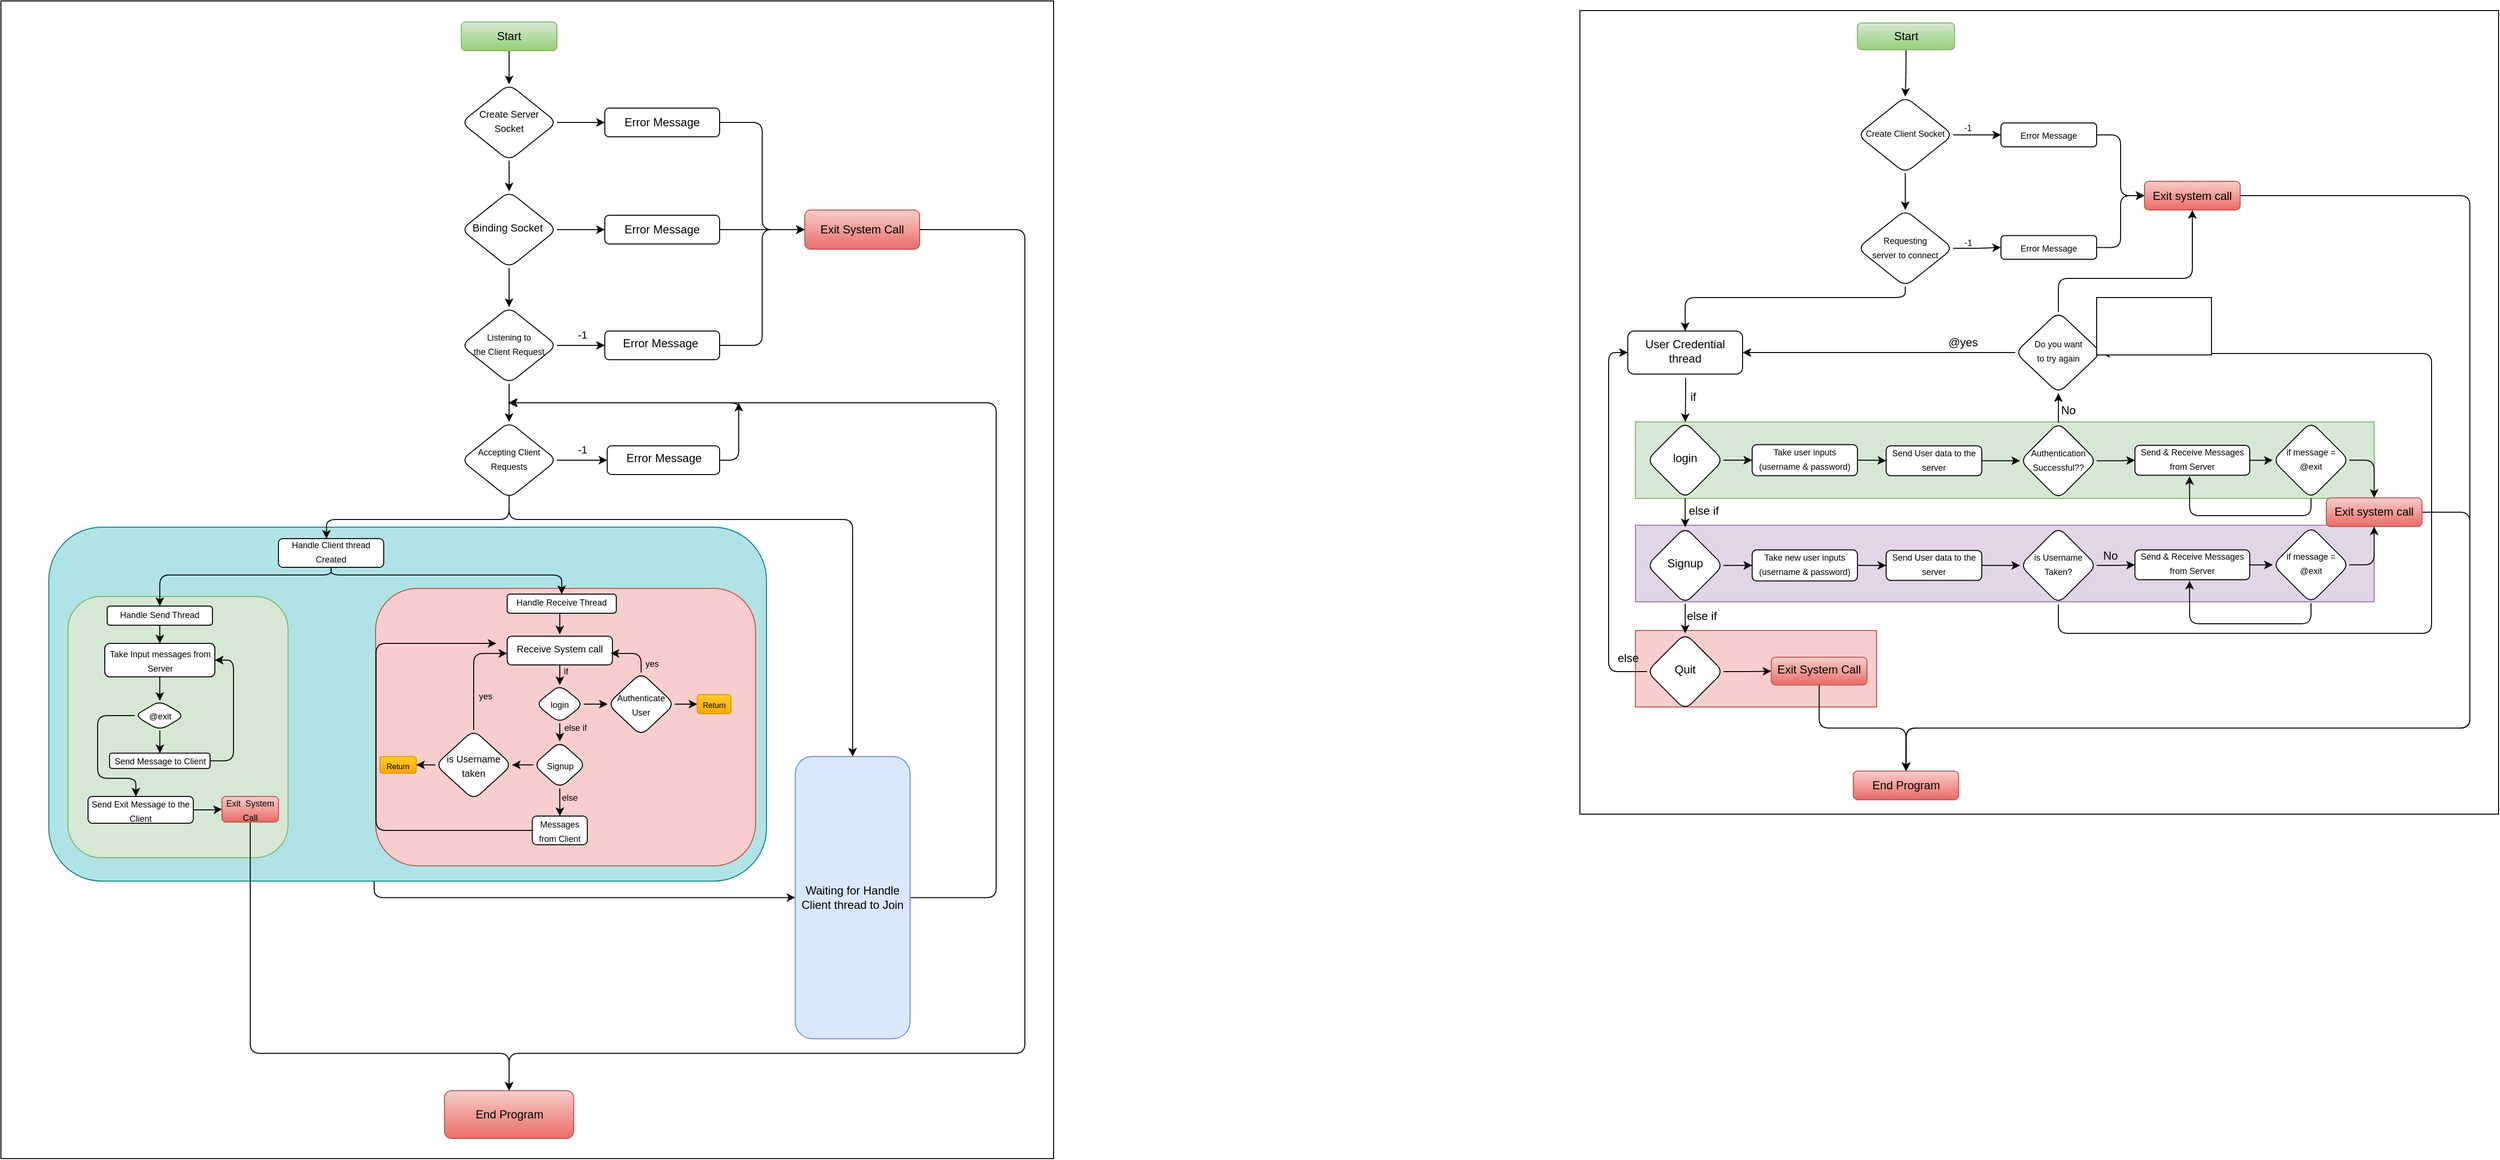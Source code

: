 <mxfile version="22.0.4" type="github">
  <diagram id="C5RBs43oDa-KdzZeNtuy" name="Page-1">
    <mxGraphModel dx="2852" dy="2269" grid="1" gridSize="10" guides="1" tooltips="1" connect="1" arrows="1" fold="1" page="1" pageScale="1" pageWidth="827" pageHeight="1169" math="0" shadow="0">
      <root>
        <mxCell id="WIyWlLk6GJQsqaUBKTNV-0" />
        <mxCell id="WIyWlLk6GJQsqaUBKTNV-1" parent="WIyWlLk6GJQsqaUBKTNV-0" />
        <mxCell id="n1alUwQBTvNdXAod-HOT-212" value="" style="rounded=0;whiteSpace=wrap;html=1;" vertex="1" parent="WIyWlLk6GJQsqaUBKTNV-1">
          <mxGeometry x="1500" y="-10" width="960" height="840" as="geometry" />
        </mxCell>
        <mxCell id="n1alUwQBTvNdXAod-HOT-210" value="" style="rounded=0;whiteSpace=wrap;html=1;fillColor=#f8cecc;strokeColor=#b85450;" vertex="1" parent="WIyWlLk6GJQsqaUBKTNV-1">
          <mxGeometry x="1558" y="638" width="252" height="80" as="geometry" />
        </mxCell>
        <mxCell id="n1alUwQBTvNdXAod-HOT-209" value="" style="rounded=0;whiteSpace=wrap;html=1;fillColor=#e1d5e7;strokeColor=#9673a6;" vertex="1" parent="WIyWlLk6GJQsqaUBKTNV-1">
          <mxGeometry x="1558" y="528" width="772" height="80" as="geometry" />
        </mxCell>
        <mxCell id="n1alUwQBTvNdXAod-HOT-208" value="" style="rounded=0;whiteSpace=wrap;html=1;fillColor=#d5e8d4;strokeColor=#82b366;" vertex="1" parent="WIyWlLk6GJQsqaUBKTNV-1">
          <mxGeometry x="1558" y="420" width="772" height="80" as="geometry" />
        </mxCell>
        <mxCell id="n1alUwQBTvNdXAod-HOT-104" value="" style="square=1;whiteSpace=wrap;html=1;" vertex="1" parent="WIyWlLk6GJQsqaUBKTNV-1">
          <mxGeometry x="-150" y="-20" width="1100" height="1210" as="geometry" />
        </mxCell>
        <mxCell id="n1alUwQBTvNdXAod-HOT-87" value="" style="edgeStyle=orthogonalEdgeStyle;rounded=1;orthogonalLoop=1;jettySize=auto;html=1;entryX=0;entryY=0.5;entryDx=0;entryDy=0;" edge="1" parent="WIyWlLk6GJQsqaUBKTNV-1" source="n1alUwQBTvNdXAod-HOT-85" target="n1alUwQBTvNdXAod-HOT-24">
          <mxGeometry relative="1" as="geometry">
            <mxPoint x="275" y="980" as="targetPoint" />
            <Array as="points">
              <mxPoint x="240" y="917" />
            </Array>
          </mxGeometry>
        </mxCell>
        <mxCell id="n1alUwQBTvNdXAod-HOT-85" value="" style="rounded=1;whiteSpace=wrap;html=1;fillColor=#b0e3e6;strokeColor=#0e8088;" vertex="1" parent="WIyWlLk6GJQsqaUBKTNV-1">
          <mxGeometry x="-100" y="530" width="750" height="370" as="geometry" />
        </mxCell>
        <mxCell id="n1alUwQBTvNdXAod-HOT-82" value="" style="rounded=1;whiteSpace=wrap;html=1;fillColor=#d5e8d4;strokeColor=#82b366;" vertex="1" parent="WIyWlLk6GJQsqaUBKTNV-1">
          <mxGeometry x="-80" y="602.5" width="230" height="273" as="geometry" />
        </mxCell>
        <mxCell id="n1alUwQBTvNdXAod-HOT-68" value="" style="rounded=1;whiteSpace=wrap;html=1;fillColor=#f8cecc;strokeColor=#b85450;" vertex="1" parent="WIyWlLk6GJQsqaUBKTNV-1">
          <mxGeometry x="241.5" y="594" width="397" height="290" as="geometry" />
        </mxCell>
        <mxCell id="n1alUwQBTvNdXAod-HOT-110" value="" style="edgeStyle=orthogonalEdgeStyle;rounded=1;orthogonalLoop=1;jettySize=auto;html=1;" edge="1" parent="WIyWlLk6GJQsqaUBKTNV-1" source="WIyWlLk6GJQsqaUBKTNV-3" target="WIyWlLk6GJQsqaUBKTNV-6">
          <mxGeometry relative="1" as="geometry" />
        </mxCell>
        <mxCell id="WIyWlLk6GJQsqaUBKTNV-3" value="Start" style="rounded=1;whiteSpace=wrap;html=1;fontSize=12;glass=0;strokeWidth=1;shadow=0;fillColor=#d5e8d4;gradientColor=#97d077;strokeColor=#82b366;" parent="WIyWlLk6GJQsqaUBKTNV-1" vertex="1">
          <mxGeometry x="331" y="2" width="100" height="30" as="geometry" />
        </mxCell>
        <mxCell id="n1alUwQBTvNdXAod-HOT-111" value="" style="edgeStyle=orthogonalEdgeStyle;rounded=1;orthogonalLoop=1;jettySize=auto;html=1;" edge="1" parent="WIyWlLk6GJQsqaUBKTNV-1" source="WIyWlLk6GJQsqaUBKTNV-6" target="WIyWlLk6GJQsqaUBKTNV-10">
          <mxGeometry relative="1" as="geometry" />
        </mxCell>
        <mxCell id="n1alUwQBTvNdXAod-HOT-113" value="" style="edgeStyle=orthogonalEdgeStyle;rounded=1;orthogonalLoop=1;jettySize=auto;html=1;" edge="1" parent="WIyWlLk6GJQsqaUBKTNV-1" source="WIyWlLk6GJQsqaUBKTNV-6" target="WIyWlLk6GJQsqaUBKTNV-7">
          <mxGeometry relative="1" as="geometry" />
        </mxCell>
        <mxCell id="WIyWlLk6GJQsqaUBKTNV-6" value="&lt;font style=&quot;font-size: 10px;&quot;&gt;Create Server Socket&lt;/font&gt;" style="rhombus;whiteSpace=wrap;html=1;shadow=0;fontFamily=Helvetica;fontSize=12;align=center;strokeWidth=1;spacing=6;spacingTop=-4;rounded=1;" parent="WIyWlLk6GJQsqaUBKTNV-1" vertex="1">
          <mxGeometry x="331" y="67" width="100" height="80" as="geometry" />
        </mxCell>
        <mxCell id="n1alUwQBTvNdXAod-HOT-100" value="" style="edgeStyle=orthogonalEdgeStyle;rounded=1;orthogonalLoop=1;jettySize=auto;html=1;entryX=0;entryY=0.5;entryDx=0;entryDy=0;" edge="1" parent="WIyWlLk6GJQsqaUBKTNV-1" source="WIyWlLk6GJQsqaUBKTNV-7" target="n1alUwQBTvNdXAod-HOT-97">
          <mxGeometry relative="1" as="geometry">
            <mxPoint x="681" y="107" as="targetPoint" />
          </mxGeometry>
        </mxCell>
        <mxCell id="WIyWlLk6GJQsqaUBKTNV-7" value="Error Message" style="rounded=1;whiteSpace=wrap;html=1;fontSize=12;glass=0;strokeWidth=1;shadow=0;" parent="WIyWlLk6GJQsqaUBKTNV-1" vertex="1">
          <mxGeometry x="481" y="92" width="120" height="30" as="geometry" />
        </mxCell>
        <mxCell id="n1alUwQBTvNdXAod-HOT-112" value="" style="edgeStyle=orthogonalEdgeStyle;rounded=1;orthogonalLoop=1;jettySize=auto;html=1;" edge="1" parent="WIyWlLk6GJQsqaUBKTNV-1" source="WIyWlLk6GJQsqaUBKTNV-10" target="n1alUwQBTvNdXAod-HOT-1">
          <mxGeometry relative="1" as="geometry" />
        </mxCell>
        <mxCell id="n1alUwQBTvNdXAod-HOT-114" value="" style="edgeStyle=orthogonalEdgeStyle;rounded=1;orthogonalLoop=1;jettySize=auto;html=1;" edge="1" parent="WIyWlLk6GJQsqaUBKTNV-1" source="WIyWlLk6GJQsqaUBKTNV-10" target="WIyWlLk6GJQsqaUBKTNV-12">
          <mxGeometry relative="1" as="geometry" />
        </mxCell>
        <mxCell id="WIyWlLk6GJQsqaUBKTNV-10" value="&lt;font style=&quot;font-size: 11px;&quot;&gt;Binding Socket&amp;nbsp;&lt;/font&gt;" style="rhombus;whiteSpace=wrap;html=1;shadow=0;fontFamily=Helvetica;fontSize=12;align=center;strokeWidth=1;spacing=6;spacingTop=-4;rounded=1;" parent="WIyWlLk6GJQsqaUBKTNV-1" vertex="1">
          <mxGeometry x="331" y="179" width="100" height="80" as="geometry" />
        </mxCell>
        <mxCell id="n1alUwQBTvNdXAod-HOT-101" value="" style="edgeStyle=orthogonalEdgeStyle;rounded=1;orthogonalLoop=1;jettySize=auto;html=1;" edge="1" parent="WIyWlLk6GJQsqaUBKTNV-1" source="WIyWlLk6GJQsqaUBKTNV-12" target="n1alUwQBTvNdXAod-HOT-97">
          <mxGeometry relative="1" as="geometry" />
        </mxCell>
        <mxCell id="WIyWlLk6GJQsqaUBKTNV-12" value="Error Message" style="rounded=1;whiteSpace=wrap;html=1;fontSize=12;glass=0;strokeWidth=1;shadow=0;" parent="WIyWlLk6GJQsqaUBKTNV-1" vertex="1">
          <mxGeometry x="481" y="204" width="120" height="30" as="geometry" />
        </mxCell>
        <mxCell id="n1alUwQBTvNdXAod-HOT-6" value="" style="edgeStyle=orthogonalEdgeStyle;rounded=1;orthogonalLoop=1;jettySize=auto;html=1;exitX=1;exitY=0.5;exitDx=0;exitDy=0;" edge="1" parent="WIyWlLk6GJQsqaUBKTNV-1" source="n1alUwQBTvNdXAod-HOT-1" target="n1alUwQBTvNdXAod-HOT-5">
          <mxGeometry relative="1" as="geometry">
            <mxPoint x="441" y="340" as="sourcePoint" />
          </mxGeometry>
        </mxCell>
        <mxCell id="n1alUwQBTvNdXAod-HOT-9" value="" style="edgeStyle=orthogonalEdgeStyle;rounded=1;orthogonalLoop=1;jettySize=auto;html=1;exitX=0.5;exitY=1;exitDx=0;exitDy=0;" edge="1" parent="WIyWlLk6GJQsqaUBKTNV-1" source="n1alUwQBTvNdXAod-HOT-1" target="n1alUwQBTvNdXAod-HOT-8">
          <mxGeometry relative="1" as="geometry">
            <mxPoint x="361" y="400" as="sourcePoint" />
          </mxGeometry>
        </mxCell>
        <mxCell id="n1alUwQBTvNdXAod-HOT-1" value="&lt;font style=&quot;font-size: 9px;&quot;&gt;Listening to &lt;br&gt;the Client Request&lt;/font&gt;" style="rhombus;whiteSpace=wrap;html=1;shadow=0;fontFamily=Helvetica;fontSize=12;align=center;strokeWidth=1;spacing=6;spacingTop=-4;rounded=1;" vertex="1" parent="WIyWlLk6GJQsqaUBKTNV-1">
          <mxGeometry x="331" y="300" width="100" height="80" as="geometry" />
        </mxCell>
        <mxCell id="n1alUwQBTvNdXAod-HOT-102" style="edgeStyle=orthogonalEdgeStyle;rounded=1;orthogonalLoop=1;jettySize=auto;html=1;entryX=0;entryY=0.5;entryDx=0;entryDy=0;" edge="1" parent="WIyWlLk6GJQsqaUBKTNV-1" source="n1alUwQBTvNdXAod-HOT-5" target="n1alUwQBTvNdXAod-HOT-97">
          <mxGeometry relative="1" as="geometry" />
        </mxCell>
        <mxCell id="n1alUwQBTvNdXAod-HOT-5" value="Error Message&amp;nbsp;" style="rounded=1;whiteSpace=wrap;html=1;shadow=0;strokeWidth=1;spacing=6;spacingTop=-4;" vertex="1" parent="WIyWlLk6GJQsqaUBKTNV-1">
          <mxGeometry x="481" y="325" width="120" height="30" as="geometry" />
        </mxCell>
        <mxCell id="n1alUwQBTvNdXAod-HOT-12" value="" style="edgeStyle=orthogonalEdgeStyle;rounded=1;orthogonalLoop=1;jettySize=auto;html=1;" edge="1" parent="WIyWlLk6GJQsqaUBKTNV-1" source="n1alUwQBTvNdXAod-HOT-8" target="n1alUwQBTvNdXAod-HOT-11">
          <mxGeometry relative="1" as="geometry" />
        </mxCell>
        <mxCell id="n1alUwQBTvNdXAod-HOT-20" value="" style="edgeStyle=orthogonalEdgeStyle;rounded=1;orthogonalLoop=1;jettySize=auto;html=1;entryX=0.456;entryY=0.001;entryDx=0;entryDy=0;entryPerimeter=0;" edge="1" parent="WIyWlLk6GJQsqaUBKTNV-1" target="n1alUwQBTvNdXAod-HOT-19">
          <mxGeometry relative="1" as="geometry">
            <mxPoint x="381" y="475" as="sourcePoint" />
            <mxPoint x="281" y="542" as="targetPoint" />
            <Array as="points">
              <mxPoint x="381" y="522" />
              <mxPoint x="190" y="522" />
            </Array>
          </mxGeometry>
        </mxCell>
        <mxCell id="n1alUwQBTvNdXAod-HOT-22" style="edgeStyle=orthogonalEdgeStyle;rounded=1;orthogonalLoop=1;jettySize=auto;html=1;exitX=0.5;exitY=1;exitDx=0;exitDy=0;entryX=0.5;entryY=0;entryDx=0;entryDy=0;" edge="1" parent="WIyWlLk6GJQsqaUBKTNV-1" source="n1alUwQBTvNdXAod-HOT-8" target="n1alUwQBTvNdXAod-HOT-24">
          <mxGeometry relative="1" as="geometry">
            <mxPoint x="591" y="684" as="targetPoint" />
            <mxPoint x="381" y="552" as="sourcePoint" />
            <Array as="points">
              <mxPoint x="381" y="522" />
              <mxPoint x="740" y="522" />
            </Array>
          </mxGeometry>
        </mxCell>
        <mxCell id="n1alUwQBTvNdXAod-HOT-8" value="&lt;font style=&quot;font-size: 9px;&quot;&gt;Accepting Client Requests&lt;/font&gt;" style="rhombus;whiteSpace=wrap;html=1;shadow=0;fontFamily=Helvetica;fontSize=12;align=center;strokeWidth=1;spacing=6;spacingTop=-4;rounded=1;" vertex="1" parent="WIyWlLk6GJQsqaUBKTNV-1">
          <mxGeometry x="331" y="420" width="100" height="80" as="geometry" />
        </mxCell>
        <mxCell id="n1alUwQBTvNdXAod-HOT-10" value="&lt;span style=&quot;color: rgb(0, 0, 0); font-family: Helvetica; font-size: 11px; font-style: normal; font-variant-ligatures: normal; font-variant-caps: normal; font-weight: 400; letter-spacing: normal; orphans: 2; text-align: center; text-indent: 0px; text-transform: none; widows: 2; word-spacing: 0px; -webkit-text-stroke-width: 0px; background-color: rgb(251, 251, 251); text-decoration-thickness: initial; text-decoration-style: initial; text-decoration-color: initial; float: none; display: inline !important;&quot;&gt;-1&lt;/span&gt;" style="text;whiteSpace=wrap;html=1;rounded=1;" vertex="1" parent="WIyWlLk6GJQsqaUBKTNV-1">
          <mxGeometry x="451" y="315" width="40" height="40" as="geometry" />
        </mxCell>
        <mxCell id="n1alUwQBTvNdXAod-HOT-17" value="" style="edgeStyle=orthogonalEdgeStyle;rounded=1;orthogonalLoop=1;jettySize=auto;html=1;" edge="1" parent="WIyWlLk6GJQsqaUBKTNV-1" source="n1alUwQBTvNdXAod-HOT-11">
          <mxGeometry relative="1" as="geometry">
            <mxPoint x="621" y="400" as="targetPoint" />
            <Array as="points">
              <mxPoint x="621" y="460" />
              <mxPoint x="621" y="410" />
            </Array>
          </mxGeometry>
        </mxCell>
        <mxCell id="n1alUwQBTvNdXAod-HOT-11" value="Error Message" style="rounded=1;whiteSpace=wrap;html=1;shadow=0;strokeWidth=1;spacing=6;spacingTop=-4;" vertex="1" parent="WIyWlLk6GJQsqaUBKTNV-1">
          <mxGeometry x="483.5" y="445" width="117.5" height="30" as="geometry" />
        </mxCell>
        <mxCell id="n1alUwQBTvNdXAod-HOT-13" value="&lt;span style=&quot;color: rgb(0, 0, 0); font-family: Helvetica; font-size: 11px; font-style: normal; font-variant-ligatures: normal; font-variant-caps: normal; font-weight: 400; letter-spacing: normal; orphans: 2; text-align: center; text-indent: 0px; text-transform: none; widows: 2; word-spacing: 0px; -webkit-text-stroke-width: 0px; background-color: rgb(251, 251, 251); text-decoration-thickness: initial; text-decoration-style: initial; text-decoration-color: initial; float: none; display: inline !important;&quot;&gt;-1&lt;/span&gt;" style="text;whiteSpace=wrap;html=1;rounded=1;" vertex="1" parent="WIyWlLk6GJQsqaUBKTNV-1">
          <mxGeometry x="451" y="435" width="40" height="40" as="geometry" />
        </mxCell>
        <mxCell id="n1alUwQBTvNdXAod-HOT-18" value="" style="edgeStyle=orthogonalEdgeStyle;rounded=1;orthogonalLoop=1;jettySize=auto;html=1;" edge="1" parent="WIyWlLk6GJQsqaUBKTNV-1">
          <mxGeometry relative="1" as="geometry">
            <mxPoint x="621" y="410" as="sourcePoint" />
            <mxPoint x="381" y="400" as="targetPoint" />
            <Array as="points">
              <mxPoint x="621" y="400" />
            </Array>
          </mxGeometry>
        </mxCell>
        <mxCell id="n1alUwQBTvNdXAod-HOT-26" value="" style="edgeStyle=orthogonalEdgeStyle;rounded=1;orthogonalLoop=1;jettySize=auto;html=1;entryX=0.5;entryY=0;entryDx=0;entryDy=0;exitX=0.5;exitY=1;exitDx=0;exitDy=0;" edge="1" parent="WIyWlLk6GJQsqaUBKTNV-1" source="n1alUwQBTvNdXAod-HOT-19" target="n1alUwQBTvNdXAod-HOT-25">
          <mxGeometry relative="1" as="geometry">
            <mxPoint x="336" y="552.0" as="sourcePoint" />
            <mxPoint x="135" y="590" as="targetPoint" />
            <Array as="points">
              <mxPoint x="195" y="580" />
              <mxPoint x="16" y="580" />
            </Array>
          </mxGeometry>
        </mxCell>
        <mxCell id="n1alUwQBTvNdXAod-HOT-45" value="" style="edgeStyle=orthogonalEdgeStyle;rounded=1;orthogonalLoop=1;jettySize=auto;html=1;entryX=0.5;entryY=0;entryDx=0;entryDy=0;exitX=0.5;exitY=1;exitDx=0;exitDy=0;" edge="1" parent="WIyWlLk6GJQsqaUBKTNV-1" source="n1alUwQBTvNdXAod-HOT-19" target="n1alUwQBTvNdXAod-HOT-38">
          <mxGeometry relative="1" as="geometry">
            <mxPoint x="339" y="573" as="sourcePoint" />
            <mxPoint x="436.0" y="628.5" as="targetPoint" />
            <Array as="points">
              <mxPoint x="195" y="580" />
              <mxPoint x="436" y="580" />
            </Array>
          </mxGeometry>
        </mxCell>
        <mxCell id="n1alUwQBTvNdXAod-HOT-19" value="&lt;font style=&quot;font-size: 9px;&quot;&gt;Handle Client thread Created&lt;/font&gt;" style="rounded=1;whiteSpace=wrap;html=1;shadow=0;strokeWidth=1;spacing=6;spacingTop=-4;" vertex="1" parent="WIyWlLk6GJQsqaUBKTNV-1">
          <mxGeometry x="140" y="542" width="110" height="30" as="geometry" />
        </mxCell>
        <mxCell id="n1alUwQBTvNdXAod-HOT-89" value="" style="edgeStyle=orthogonalEdgeStyle;rounded=1;orthogonalLoop=1;jettySize=auto;html=1;" edge="1" parent="WIyWlLk6GJQsqaUBKTNV-1" source="n1alUwQBTvNdXAod-HOT-24">
          <mxGeometry relative="1" as="geometry">
            <mxPoint x="380" y="400" as="targetPoint" />
            <Array as="points">
              <mxPoint x="890" y="917" />
              <mxPoint x="890" y="400" />
            </Array>
          </mxGeometry>
        </mxCell>
        <mxCell id="n1alUwQBTvNdXAod-HOT-24" value="&lt;font style=&quot;font-size: 12px;&quot;&gt;Waiting for Handle Client thread to Join&lt;/font&gt;" style="rounded=1;whiteSpace=wrap;html=1;fillColor=#dae8fc;strokeColor=#6c8ebf;" vertex="1" parent="WIyWlLk6GJQsqaUBKTNV-1">
          <mxGeometry x="680" y="769.69" width="120" height="295" as="geometry" />
        </mxCell>
        <mxCell id="n1alUwQBTvNdXAod-HOT-72" value="" style="edgeStyle=orthogonalEdgeStyle;rounded=1;orthogonalLoop=1;jettySize=auto;html=1;" edge="1" parent="WIyWlLk6GJQsqaUBKTNV-1" source="n1alUwQBTvNdXAod-HOT-25" target="n1alUwQBTvNdXAod-HOT-71">
          <mxGeometry relative="1" as="geometry" />
        </mxCell>
        <mxCell id="n1alUwQBTvNdXAod-HOT-25" value="&lt;font style=&quot;font-size: 9px;&quot;&gt;Handle Send Thread&lt;/font&gt;" style="rounded=1;whiteSpace=wrap;html=1;shadow=0;strokeWidth=1;spacing=6;spacingTop=-4;" vertex="1" parent="WIyWlLk6GJQsqaUBKTNV-1">
          <mxGeometry x="-39" y="612.5" width="110" height="20" as="geometry" />
        </mxCell>
        <mxCell id="n1alUwQBTvNdXAod-HOT-33" value="" style="edgeStyle=orthogonalEdgeStyle;rounded=1;orthogonalLoop=1;jettySize=auto;html=1;" edge="1" parent="WIyWlLk6GJQsqaUBKTNV-1" source="n1alUwQBTvNdXAod-HOT-28" target="n1alUwQBTvNdXAod-HOT-31">
          <mxGeometry relative="1" as="geometry" />
        </mxCell>
        <mxCell id="n1alUwQBTvNdXAod-HOT-28" value="&lt;font size=&quot;1&quot;&gt;Receive System call&lt;/font&gt;" style="rounded=1;whiteSpace=wrap;html=1;shadow=0;strokeWidth=1;spacing=6;spacingTop=-4;" vertex="1" parent="WIyWlLk6GJQsqaUBKTNV-1">
          <mxGeometry x="379" y="644" width="110" height="30" as="geometry" />
        </mxCell>
        <mxCell id="n1alUwQBTvNdXAod-HOT-37" value="" style="edgeStyle=orthogonalEdgeStyle;rounded=1;orthogonalLoop=1;jettySize=auto;html=1;" edge="1" parent="WIyWlLk6GJQsqaUBKTNV-1" source="n1alUwQBTvNdXAod-HOT-31" target="n1alUwQBTvNdXAod-HOT-36">
          <mxGeometry relative="1" as="geometry" />
        </mxCell>
        <mxCell id="n1alUwQBTvNdXAod-HOT-53" value="" style="edgeStyle=orthogonalEdgeStyle;rounded=1;orthogonalLoop=1;jettySize=auto;html=1;" edge="1" parent="WIyWlLk6GJQsqaUBKTNV-1" source="n1alUwQBTvNdXAod-HOT-31" target="n1alUwQBTvNdXAod-HOT-52">
          <mxGeometry relative="1" as="geometry" />
        </mxCell>
        <mxCell id="n1alUwQBTvNdXAod-HOT-31" value="&lt;font style=&quot;font-size: 9px;&quot;&gt;login&lt;/font&gt;" style="rhombus;whiteSpace=wrap;html=1;rounded=1;" vertex="1" parent="WIyWlLk6GJQsqaUBKTNV-1">
          <mxGeometry x="409" y="695" width="50" height="40" as="geometry" />
        </mxCell>
        <mxCell id="n1alUwQBTvNdXAod-HOT-34" value="&lt;font style=&quot;font-size: 9px;&quot;&gt;if&lt;/font&gt;" style="text;html=1;align=center;verticalAlign=middle;resizable=0;points=[];autosize=1;strokeColor=none;fillColor=none;rounded=1;" vertex="1" parent="WIyWlLk6GJQsqaUBKTNV-1">
          <mxGeometry x="425" y="665" width="30" height="30" as="geometry" />
        </mxCell>
        <mxCell id="n1alUwQBTvNdXAod-HOT-50" value="" style="edgeStyle=orthogonalEdgeStyle;rounded=1;orthogonalLoop=1;jettySize=auto;html=1;" edge="1" parent="WIyWlLk6GJQsqaUBKTNV-1" source="n1alUwQBTvNdXAod-HOT-36" target="n1alUwQBTvNdXAod-HOT-49">
          <mxGeometry relative="1" as="geometry" />
        </mxCell>
        <mxCell id="n1alUwQBTvNdXAod-HOT-59" value="" style="edgeStyle=orthogonalEdgeStyle;rounded=1;orthogonalLoop=1;jettySize=auto;html=1;" edge="1" parent="WIyWlLk6GJQsqaUBKTNV-1" source="n1alUwQBTvNdXAod-HOT-36" target="n1alUwQBTvNdXAod-HOT-58">
          <mxGeometry relative="1" as="geometry" />
        </mxCell>
        <mxCell id="n1alUwQBTvNdXAod-HOT-36" value="&lt;font style=&quot;font-size: 9px;&quot;&gt;Signup&lt;/font&gt;" style="rhombus;whiteSpace=wrap;html=1;rounded=1;" vertex="1" parent="WIyWlLk6GJQsqaUBKTNV-1">
          <mxGeometry x="406.5" y="754" width="55" height="49" as="geometry" />
        </mxCell>
        <mxCell id="n1alUwQBTvNdXAod-HOT-44" value="" style="edgeStyle=orthogonalEdgeStyle;rounded=1;orthogonalLoop=1;jettySize=auto;html=1;" edge="1" parent="WIyWlLk6GJQsqaUBKTNV-1" source="n1alUwQBTvNdXAod-HOT-38">
          <mxGeometry relative="1" as="geometry">
            <mxPoint x="434" y="642" as="targetPoint" />
            <Array as="points">
              <mxPoint x="434" y="642" />
            </Array>
          </mxGeometry>
        </mxCell>
        <mxCell id="n1alUwQBTvNdXAod-HOT-38" value="&lt;font style=&quot;font-size: 9px;&quot;&gt;Handle Receive Thread&lt;/font&gt;" style="rounded=1;whiteSpace=wrap;html=1;shadow=0;strokeWidth=1;spacing=6;spacingTop=-4;" vertex="1" parent="WIyWlLk6GJQsqaUBKTNV-1">
          <mxGeometry x="379" y="600" width="114" height="20" as="geometry" />
        </mxCell>
        <mxCell id="n1alUwQBTvNdXAod-HOT-47" value="&lt;font style=&quot;font-size: 9px;&quot;&gt;else if&lt;/font&gt;" style="text;html=1;align=center;verticalAlign=middle;resizable=0;points=[];autosize=1;strokeColor=none;fillColor=none;rounded=1;" vertex="1" parent="WIyWlLk6GJQsqaUBKTNV-1">
          <mxGeometry x="425" y="724" width="50" height="30" as="geometry" />
        </mxCell>
        <mxCell id="n1alUwQBTvNdXAod-HOT-64" value="" style="edgeStyle=orthogonalEdgeStyle;rounded=1;orthogonalLoop=1;jettySize=auto;html=1;entryX=0;entryY=0.25;entryDx=0;entryDy=0;exitX=0;exitY=0.5;exitDx=0;exitDy=0;" edge="1" parent="WIyWlLk6GJQsqaUBKTNV-1" source="n1alUwQBTvNdXAod-HOT-49">
          <mxGeometry relative="1" as="geometry">
            <mxPoint x="394" y="847.022" as="sourcePoint" />
            <mxPoint x="367.75" y="651.5" as="targetPoint" />
            <Array as="points">
              <mxPoint x="242" y="847" />
              <mxPoint x="242" y="652" />
            </Array>
          </mxGeometry>
        </mxCell>
        <mxCell id="n1alUwQBTvNdXAod-HOT-49" value="&lt;font style=&quot;font-size: 9px;&quot;&gt;Messages from Client&lt;/font&gt;" style="rounded=1;whiteSpace=wrap;html=1;" vertex="1" parent="WIyWlLk6GJQsqaUBKTNV-1">
          <mxGeometry x="405.25" y="832" width="57.5" height="30" as="geometry" />
        </mxCell>
        <mxCell id="n1alUwQBTvNdXAod-HOT-51" value="&lt;font style=&quot;font-size: 9px;&quot;&gt;else&lt;/font&gt;" style="text;html=1;align=center;verticalAlign=middle;resizable=0;points=[];autosize=1;strokeColor=none;fillColor=none;rounded=1;" vertex="1" parent="WIyWlLk6GJQsqaUBKTNV-1">
          <mxGeometry x="424" y="797" width="40" height="30" as="geometry" />
        </mxCell>
        <mxCell id="n1alUwQBTvNdXAod-HOT-55" value="" style="edgeStyle=orthogonalEdgeStyle;rounded=1;orthogonalLoop=1;jettySize=auto;html=1;entryX=0.984;entryY=0.633;entryDx=0;entryDy=0;entryPerimeter=0;" edge="1" parent="WIyWlLk6GJQsqaUBKTNV-1" source="n1alUwQBTvNdXAod-HOT-52" target="n1alUwQBTvNdXAod-HOT-28">
          <mxGeometry relative="1" as="geometry">
            <mxPoint x="494" y="662" as="targetPoint" />
            <Array as="points">
              <mxPoint x="519" y="662" />
              <mxPoint x="487" y="662" />
            </Array>
          </mxGeometry>
        </mxCell>
        <mxCell id="n1alUwQBTvNdXAod-HOT-57" value="" style="edgeStyle=orthogonalEdgeStyle;rounded=1;orthogonalLoop=1;jettySize=auto;html=1;" edge="1" parent="WIyWlLk6GJQsqaUBKTNV-1" source="n1alUwQBTvNdXAod-HOT-52" target="n1alUwQBTvNdXAod-HOT-56">
          <mxGeometry relative="1" as="geometry" />
        </mxCell>
        <mxCell id="n1alUwQBTvNdXAod-HOT-52" value="&lt;p style=&quot;line-height: 100%;&quot;&gt;&lt;/p&gt;&lt;div style=&quot;&quot;&gt;&lt;span style=&quot;background-color: initial;&quot;&gt;&lt;font style=&quot;font-size: 9px;&quot;&gt;Authenticate User&lt;/font&gt;&lt;/span&gt;&lt;/div&gt;&lt;p&gt;&lt;/p&gt;" style="rhombus;whiteSpace=wrap;html=1;align=center;rounded=1;" vertex="1" parent="WIyWlLk6GJQsqaUBKTNV-1">
          <mxGeometry x="484" y="682" width="70" height="66" as="geometry" />
        </mxCell>
        <mxCell id="n1alUwQBTvNdXAod-HOT-56" value="&lt;font style=&quot;font-size: 8px;&quot;&gt;Return&lt;/font&gt;" style="whiteSpace=wrap;html=1;fillColor=#ffcd28;gradientColor=#ffa500;strokeColor=#d79b00;rounded=1;" vertex="1" parent="WIyWlLk6GJQsqaUBKTNV-1">
          <mxGeometry x="577.63" y="705" width="35.25" height="20" as="geometry" />
        </mxCell>
        <mxCell id="n1alUwQBTvNdXAod-HOT-60" value="" style="edgeStyle=orthogonalEdgeStyle;rounded=1;orthogonalLoop=1;jettySize=auto;html=1;" edge="1" parent="WIyWlLk6GJQsqaUBKTNV-1" source="n1alUwQBTvNdXAod-HOT-58" target="n1alUwQBTvNdXAod-HOT-28">
          <mxGeometry relative="1" as="geometry">
            <Array as="points">
              <mxPoint x="344" y="662" />
            </Array>
          </mxGeometry>
        </mxCell>
        <mxCell id="n1alUwQBTvNdXAod-HOT-66" value="" style="edgeStyle=orthogonalEdgeStyle;rounded=1;orthogonalLoop=1;jettySize=auto;html=1;" edge="1" parent="WIyWlLk6GJQsqaUBKTNV-1" source="n1alUwQBTvNdXAod-HOT-58" target="n1alUwQBTvNdXAod-HOT-65">
          <mxGeometry relative="1" as="geometry" />
        </mxCell>
        <mxCell id="n1alUwQBTvNdXAod-HOT-58" value="&lt;font size=&quot;1&quot;&gt;is Username taken&lt;/font&gt;" style="rhombus;whiteSpace=wrap;html=1;rounded=1;" vertex="1" parent="WIyWlLk6GJQsqaUBKTNV-1">
          <mxGeometry x="304" y="742" width="80" height="73" as="geometry" />
        </mxCell>
        <mxCell id="n1alUwQBTvNdXAod-HOT-61" value="&lt;font style=&quot;font-size: 9px;&quot;&gt;yes&lt;/font&gt;" style="text;html=1;align=center;verticalAlign=middle;resizable=0;points=[];autosize=1;strokeColor=none;fillColor=none;rounded=1;" vertex="1" parent="WIyWlLk6GJQsqaUBKTNV-1">
          <mxGeometry x="510" y="657" width="40" height="30" as="geometry" />
        </mxCell>
        <mxCell id="n1alUwQBTvNdXAod-HOT-62" value="&lt;font style=&quot;font-size: 9px;&quot;&gt;yes&lt;/font&gt;" style="text;html=1;align=center;verticalAlign=middle;resizable=0;points=[];autosize=1;strokeColor=none;fillColor=none;rounded=1;" vertex="1" parent="WIyWlLk6GJQsqaUBKTNV-1">
          <mxGeometry x="336" y="691" width="40" height="30" as="geometry" />
        </mxCell>
        <mxCell id="n1alUwQBTvNdXAod-HOT-65" value="&lt;font style=&quot;font-size: 8px;&quot;&gt;Return&lt;/font&gt;" style="whiteSpace=wrap;html=1;align=center;fillColor=#ffcd28;gradientColor=#ffa500;strokeColor=#d79b00;rounded=1;" vertex="1" parent="WIyWlLk6GJQsqaUBKTNV-1">
          <mxGeometry x="246" y="769.69" width="38" height="17.62" as="geometry" />
        </mxCell>
        <mxCell id="n1alUwQBTvNdXAod-HOT-74" value="" style="edgeStyle=orthogonalEdgeStyle;rounded=1;orthogonalLoop=1;jettySize=auto;html=1;" edge="1" parent="WIyWlLk6GJQsqaUBKTNV-1" source="n1alUwQBTvNdXAod-HOT-71" target="n1alUwQBTvNdXAod-HOT-73">
          <mxGeometry relative="1" as="geometry" />
        </mxCell>
        <mxCell id="n1alUwQBTvNdXAod-HOT-71" value="&lt;font style=&quot;font-size: 9px;&quot;&gt;Take Input messages from Server&lt;/font&gt;" style="rounded=1;whiteSpace=wrap;html=1;" vertex="1" parent="WIyWlLk6GJQsqaUBKTNV-1">
          <mxGeometry x="-41.5" y="651.5" width="115" height="35" as="geometry" />
        </mxCell>
        <mxCell id="n1alUwQBTvNdXAod-HOT-76" value="" style="edgeStyle=orthogonalEdgeStyle;rounded=1;orthogonalLoop=1;jettySize=auto;html=1;" edge="1" parent="WIyWlLk6GJQsqaUBKTNV-1" source="n1alUwQBTvNdXAod-HOT-73" target="n1alUwQBTvNdXAod-HOT-75">
          <mxGeometry relative="1" as="geometry" />
        </mxCell>
        <mxCell id="n1alUwQBTvNdXAod-HOT-79" value="" style="edgeStyle=orthogonalEdgeStyle;rounded=1;orthogonalLoop=1;jettySize=auto;html=1;exitX=0;exitY=0.5;exitDx=0;exitDy=0;" edge="1" parent="WIyWlLk6GJQsqaUBKTNV-1" source="n1alUwQBTvNdXAod-HOT-73" target="n1alUwQBTvNdXAod-HOT-78">
          <mxGeometry relative="1" as="geometry">
            <mxPoint x="-42.949" y="834.47" as="sourcePoint" />
            <Array as="points">
              <mxPoint x="-49" y="726.5" />
              <mxPoint x="-49" y="792.5" />
              <mxPoint x="-9" y="792.5" />
            </Array>
          </mxGeometry>
        </mxCell>
        <mxCell id="n1alUwQBTvNdXAod-HOT-73" value="&lt;font style=&quot;font-size: 9px;&quot;&gt;@exit&lt;/font&gt;" style="rhombus;whiteSpace=wrap;html=1;rounded=1;" vertex="1" parent="WIyWlLk6GJQsqaUBKTNV-1">
          <mxGeometry x="-10.25" y="711.5" width="52.5" height="31" as="geometry" />
        </mxCell>
        <mxCell id="n1alUwQBTvNdXAod-HOT-77" value="" style="edgeStyle=orthogonalEdgeStyle;rounded=1;orthogonalLoop=1;jettySize=auto;html=1;entryX=1;entryY=0.5;entryDx=0;entryDy=0;" edge="1" parent="WIyWlLk6GJQsqaUBKTNV-1" source="n1alUwQBTvNdXAod-HOT-75" target="n1alUwQBTvNdXAod-HOT-71">
          <mxGeometry relative="1" as="geometry">
            <mxPoint x="151" y="772.5" as="targetPoint" />
            <Array as="points">
              <mxPoint x="93" y="774.5" />
              <mxPoint x="93" y="669.5" />
            </Array>
          </mxGeometry>
        </mxCell>
        <mxCell id="n1alUwQBTvNdXAod-HOT-75" value="&lt;font style=&quot;font-size: 9px;&quot;&gt;Send Message to Client&lt;/font&gt;" style="whiteSpace=wrap;html=1;rounded=1;" vertex="1" parent="WIyWlLk6GJQsqaUBKTNV-1">
          <mxGeometry x="-36.5" y="766.19" width="105" height="16" as="geometry" />
        </mxCell>
        <mxCell id="n1alUwQBTvNdXAod-HOT-81" value="" style="edgeStyle=orthogonalEdgeStyle;rounded=1;orthogonalLoop=1;jettySize=auto;html=1;" edge="1" parent="WIyWlLk6GJQsqaUBKTNV-1" source="n1alUwQBTvNdXAod-HOT-78" target="n1alUwQBTvNdXAod-HOT-80">
          <mxGeometry relative="1" as="geometry" />
        </mxCell>
        <mxCell id="n1alUwQBTvNdXAod-HOT-78" value="&lt;font style=&quot;font-size: 9px;&quot;&gt;Send Exit Message to the Client&lt;/font&gt;" style="whiteSpace=wrap;html=1;rounded=1;" vertex="1" parent="WIyWlLk6GJQsqaUBKTNV-1">
          <mxGeometry x="-59" y="811.5" width="110" height="28" as="geometry" />
        </mxCell>
        <mxCell id="n1alUwQBTvNdXAod-HOT-96" value="" style="edgeStyle=orthogonalEdgeStyle;rounded=1;orthogonalLoop=1;jettySize=auto;html=1;entryX=0.5;entryY=0;entryDx=0;entryDy=0;" edge="1" parent="WIyWlLk6GJQsqaUBKTNV-1" source="n1alUwQBTvNdXAod-HOT-80" target="n1alUwQBTvNdXAod-HOT-90">
          <mxGeometry relative="1" as="geometry">
            <mxPoint x="110.5" y="917.75" as="targetPoint" />
            <Array as="points">
              <mxPoint x="111" y="1080" />
              <mxPoint x="381" y="1080" />
            </Array>
          </mxGeometry>
        </mxCell>
        <mxCell id="n1alUwQBTvNdXAod-HOT-80" value="&lt;font style=&quot;font-size: 9px;&quot;&gt;Exit&amp;nbsp; System Call&lt;/font&gt;" style="whiteSpace=wrap;html=1;rounded=1;fillColor=#f8cecc;strokeColor=#b85450;gradientColor=#ea6b66;" vertex="1" parent="WIyWlLk6GJQsqaUBKTNV-1">
          <mxGeometry x="81" y="811.5" width="59" height="26.75" as="geometry" />
        </mxCell>
        <mxCell id="n1alUwQBTvNdXAod-HOT-90" value="End Program" style="rounded=1;whiteSpace=wrap;html=1;fillColor=#f8cecc;gradientColor=#ea6b66;strokeColor=#b85450;" vertex="1" parent="WIyWlLk6GJQsqaUBKTNV-1">
          <mxGeometry x="313.5" y="1119" width="135" height="50" as="geometry" />
        </mxCell>
        <mxCell id="n1alUwQBTvNdXAod-HOT-103" style="edgeStyle=orthogonalEdgeStyle;rounded=1;orthogonalLoop=1;jettySize=auto;html=1;entryX=0.5;entryY=0;entryDx=0;entryDy=0;" edge="1" parent="WIyWlLk6GJQsqaUBKTNV-1" source="n1alUwQBTvNdXAod-HOT-97" target="n1alUwQBTvNdXAod-HOT-90">
          <mxGeometry relative="1" as="geometry">
            <Array as="points">
              <mxPoint x="920" y="219" />
              <mxPoint x="920" y="1080" />
              <mxPoint x="381" y="1080" />
            </Array>
          </mxGeometry>
        </mxCell>
        <mxCell id="n1alUwQBTvNdXAod-HOT-97" value="Exit System Call" style="rounded=1;whiteSpace=wrap;html=1;fillColor=#f8cecc;gradientColor=#ea6b66;strokeColor=#b85450;" vertex="1" parent="WIyWlLk6GJQsqaUBKTNV-1">
          <mxGeometry x="690" y="198.5" width="120" height="41" as="geometry" />
        </mxCell>
        <mxCell id="n1alUwQBTvNdXAod-HOT-130" value="" style="edgeStyle=orthogonalEdgeStyle;rounded=1;orthogonalLoop=1;jettySize=auto;html=1;" edge="1" parent="WIyWlLk6GJQsqaUBKTNV-1" source="n1alUwQBTvNdXAod-HOT-107" target="n1alUwQBTvNdXAod-HOT-128">
          <mxGeometry relative="1" as="geometry" />
        </mxCell>
        <mxCell id="n1alUwQBTvNdXAod-HOT-107" value="Start" style="rounded=1;whiteSpace=wrap;html=1;fillColor=#d5e8d4;gradientColor=#97d077;strokeColor=#82b366;" vertex="1" parent="WIyWlLk6GJQsqaUBKTNV-1">
          <mxGeometry x="1790" y="3" width="101.5" height="28" as="geometry" />
        </mxCell>
        <mxCell id="n1alUwQBTvNdXAod-HOT-131" value="" style="edgeStyle=orthogonalEdgeStyle;rounded=1;orthogonalLoop=1;jettySize=auto;html=1;" edge="1" parent="WIyWlLk6GJQsqaUBKTNV-1" source="n1alUwQBTvNdXAod-HOT-128" target="n1alUwQBTvNdXAod-HOT-129">
          <mxGeometry relative="1" as="geometry" />
        </mxCell>
        <mxCell id="n1alUwQBTvNdXAod-HOT-135" value="" style="edgeStyle=orthogonalEdgeStyle;rounded=1;orthogonalLoop=1;jettySize=auto;html=1;" edge="1" parent="WIyWlLk6GJQsqaUBKTNV-1" source="n1alUwQBTvNdXAod-HOT-128" target="n1alUwQBTvNdXAod-HOT-133">
          <mxGeometry relative="1" as="geometry" />
        </mxCell>
        <mxCell id="n1alUwQBTvNdXAod-HOT-128" value="&lt;font style=&quot;font-size: 9px;&quot;&gt;Create Client Socket&lt;/font&gt;" style="rhombus;whiteSpace=wrap;html=1;shadow=0;fontFamily=Helvetica;fontSize=12;align=center;strokeWidth=1;spacing=6;spacingTop=-4;rounded=1;" vertex="1" parent="WIyWlLk6GJQsqaUBKTNV-1">
          <mxGeometry x="1790" y="80" width="100" height="80" as="geometry" />
        </mxCell>
        <mxCell id="n1alUwQBTvNdXAod-HOT-201" style="edgeStyle=orthogonalEdgeStyle;rounded=1;orthogonalLoop=1;jettySize=auto;html=1;entryX=0;entryY=0.5;entryDx=0;entryDy=0;" edge="1" parent="WIyWlLk6GJQsqaUBKTNV-1" source="n1alUwQBTvNdXAod-HOT-129" target="n1alUwQBTvNdXAod-HOT-198">
          <mxGeometry relative="1" as="geometry" />
        </mxCell>
        <mxCell id="n1alUwQBTvNdXAod-HOT-129" value="&lt;font style=&quot;font-size: 9px;&quot;&gt;Error Message&lt;/font&gt;" style="rounded=1;whiteSpace=wrap;html=1;fontSize=12;glass=0;strokeWidth=1;shadow=0;" vertex="1" parent="WIyWlLk6GJQsqaUBKTNV-1">
          <mxGeometry x="1940" y="107.5" width="100" height="25" as="geometry" />
        </mxCell>
        <mxCell id="n1alUwQBTvNdXAod-HOT-132" value="" style="edgeStyle=orthogonalEdgeStyle;rounded=1;orthogonalLoop=1;jettySize=auto;html=1;" edge="1" parent="WIyWlLk6GJQsqaUBKTNV-1" source="n1alUwQBTvNdXAod-HOT-133" target="n1alUwQBTvNdXAod-HOT-134">
          <mxGeometry relative="1" as="geometry" />
        </mxCell>
        <mxCell id="n1alUwQBTvNdXAod-HOT-140" value="" style="edgeStyle=orthogonalEdgeStyle;rounded=1;orthogonalLoop=1;jettySize=auto;html=1;" edge="1" parent="WIyWlLk6GJQsqaUBKTNV-1" source="n1alUwQBTvNdXAod-HOT-133" target="n1alUwQBTvNdXAod-HOT-139">
          <mxGeometry relative="1" as="geometry">
            <Array as="points">
              <mxPoint x="1840" y="290" />
              <mxPoint x="1610" y="290" />
            </Array>
          </mxGeometry>
        </mxCell>
        <mxCell id="n1alUwQBTvNdXAod-HOT-133" value="&lt;font style=&quot;font-size: 9px;&quot;&gt;Requesting &lt;br&gt;server to connect&lt;/font&gt;" style="rhombus;whiteSpace=wrap;html=1;shadow=0;fontFamily=Helvetica;fontSize=12;align=center;strokeWidth=1;spacing=6;spacingTop=-4;rounded=1;" vertex="1" parent="WIyWlLk6GJQsqaUBKTNV-1">
          <mxGeometry x="1790" y="198.5" width="100" height="80" as="geometry" />
        </mxCell>
        <mxCell id="n1alUwQBTvNdXAod-HOT-200" style="edgeStyle=orthogonalEdgeStyle;rounded=1;orthogonalLoop=1;jettySize=auto;html=1;entryX=0;entryY=0.5;entryDx=0;entryDy=0;" edge="1" parent="WIyWlLk6GJQsqaUBKTNV-1" source="n1alUwQBTvNdXAod-HOT-134" target="n1alUwQBTvNdXAod-HOT-198">
          <mxGeometry relative="1" as="geometry" />
        </mxCell>
        <mxCell id="n1alUwQBTvNdXAod-HOT-134" value="&lt;font style=&quot;font-size: 9px;&quot;&gt;Error Message&lt;/font&gt;" style="rounded=1;whiteSpace=wrap;html=1;fontSize=12;glass=0;strokeWidth=1;shadow=0;" vertex="1" parent="WIyWlLk6GJQsqaUBKTNV-1">
          <mxGeometry x="1940" y="225.25" width="100" height="24.75" as="geometry" />
        </mxCell>
        <mxCell id="n1alUwQBTvNdXAod-HOT-137" value="&lt;font style=&quot;font-size: 9px;&quot;&gt;-1&lt;/font&gt;" style="text;html=1;align=center;verticalAlign=middle;resizable=0;points=[];autosize=1;strokeColor=none;fillColor=none;rounded=1;" vertex="1" parent="WIyWlLk6GJQsqaUBKTNV-1">
          <mxGeometry x="1890" y="97" width="30" height="30" as="geometry" />
        </mxCell>
        <mxCell id="n1alUwQBTvNdXAod-HOT-138" value="&lt;span style=&quot;color: rgb(0, 0, 0); font-family: Helvetica; font-size: 9px; font-style: normal; font-variant-ligatures: normal; font-variant-caps: normal; font-weight: 400; letter-spacing: normal; orphans: 2; text-align: center; text-indent: 0px; text-transform: none; widows: 2; word-spacing: 0px; -webkit-text-stroke-width: 0px; background-color: rgb(251, 251, 251); text-decoration-thickness: initial; text-decoration-style: initial; text-decoration-color: initial; float: none; display: inline !important;&quot;&gt;-1&lt;/span&gt;" style="text;whiteSpace=wrap;html=1;rounded=1;" vertex="1" parent="WIyWlLk6GJQsqaUBKTNV-1">
          <mxGeometry x="1900" y="217.63" width="40" height="40" as="geometry" />
        </mxCell>
        <mxCell id="n1alUwQBTvNdXAod-HOT-142" value="" style="edgeStyle=orthogonalEdgeStyle;rounded=1;orthogonalLoop=1;jettySize=auto;html=1;exitX=0.504;exitY=1.086;exitDx=0;exitDy=0;exitPerimeter=0;" edge="1" parent="WIyWlLk6GJQsqaUBKTNV-1" source="n1alUwQBTvNdXAod-HOT-139" target="n1alUwQBTvNdXAod-HOT-141">
          <mxGeometry relative="1" as="geometry">
            <mxPoint x="1549.996" y="390" as="sourcePoint" />
          </mxGeometry>
        </mxCell>
        <mxCell id="n1alUwQBTvNdXAod-HOT-139" value="User Credential thread" style="whiteSpace=wrap;html=1;shadow=0;strokeWidth=1;spacing=6;spacingTop=-4;rounded=1;" vertex="1" parent="WIyWlLk6GJQsqaUBKTNV-1">
          <mxGeometry x="1550" y="325" width="120" height="45" as="geometry" />
        </mxCell>
        <mxCell id="n1alUwQBTvNdXAod-HOT-145" value="" style="edgeStyle=orthogonalEdgeStyle;rounded=1;orthogonalLoop=1;jettySize=auto;html=1;" edge="1" parent="WIyWlLk6GJQsqaUBKTNV-1" source="n1alUwQBTvNdXAod-HOT-141" target="n1alUwQBTvNdXAod-HOT-144">
          <mxGeometry relative="1" as="geometry" />
        </mxCell>
        <mxCell id="n1alUwQBTvNdXAod-HOT-153" value="" style="edgeStyle=orthogonalEdgeStyle;rounded=1;orthogonalLoop=1;jettySize=auto;html=1;" edge="1" parent="WIyWlLk6GJQsqaUBKTNV-1" source="n1alUwQBTvNdXAod-HOT-141" target="n1alUwQBTvNdXAod-HOT-152">
          <mxGeometry relative="1" as="geometry" />
        </mxCell>
        <mxCell id="n1alUwQBTvNdXAod-HOT-141" value="login" style="rhombus;whiteSpace=wrap;html=1;shadow=0;strokeWidth=1;spacing=6;spacingTop=-4;rounded=1;" vertex="1" parent="WIyWlLk6GJQsqaUBKTNV-1">
          <mxGeometry x="1569.97" y="420" width="80" height="80" as="geometry" />
        </mxCell>
        <mxCell id="n1alUwQBTvNdXAod-HOT-143" value="if" style="text;html=1;align=center;verticalAlign=middle;resizable=0;points=[];autosize=1;strokeColor=none;fillColor=none;rounded=1;" vertex="1" parent="WIyWlLk6GJQsqaUBKTNV-1">
          <mxGeometry x="1603" y="379" width="30" height="30" as="geometry" />
        </mxCell>
        <mxCell id="n1alUwQBTvNdXAod-HOT-148" value="" style="edgeStyle=orthogonalEdgeStyle;rounded=1;orthogonalLoop=1;jettySize=auto;html=1;" edge="1" parent="WIyWlLk6GJQsqaUBKTNV-1" source="n1alUwQBTvNdXAod-HOT-144" target="n1alUwQBTvNdXAod-HOT-147">
          <mxGeometry relative="1" as="geometry" />
        </mxCell>
        <mxCell id="n1alUwQBTvNdXAod-HOT-188" value="" style="edgeStyle=orthogonalEdgeStyle;rounded=1;orthogonalLoop=1;jettySize=auto;html=1;" edge="1" parent="WIyWlLk6GJQsqaUBKTNV-1" source="n1alUwQBTvNdXAod-HOT-144" target="n1alUwQBTvNdXAod-HOT-175">
          <mxGeometry relative="1" as="geometry" />
        </mxCell>
        <mxCell id="n1alUwQBTvNdXAod-HOT-144" value="Signup" style="rhombus;whiteSpace=wrap;html=1;shadow=0;strokeWidth=1;spacing=6;spacingTop=-4;rounded=1;" vertex="1" parent="WIyWlLk6GJQsqaUBKTNV-1">
          <mxGeometry x="1569.97" y="530" width="80" height="80" as="geometry" />
        </mxCell>
        <mxCell id="n1alUwQBTvNdXAod-HOT-146" value="else if" style="text;html=1;align=center;verticalAlign=middle;resizable=0;points=[];autosize=1;strokeColor=none;fillColor=none;rounded=1;" vertex="1" parent="WIyWlLk6GJQsqaUBKTNV-1">
          <mxGeometry x="1604" y="498" width="50" height="30" as="geometry" />
        </mxCell>
        <mxCell id="n1alUwQBTvNdXAod-HOT-150" style="edgeStyle=orthogonalEdgeStyle;rounded=1;orthogonalLoop=1;jettySize=auto;html=1;entryX=0;entryY=0.5;entryDx=0;entryDy=0;" edge="1" parent="WIyWlLk6GJQsqaUBKTNV-1" source="n1alUwQBTvNdXAod-HOT-147" target="n1alUwQBTvNdXAod-HOT-139">
          <mxGeometry relative="1" as="geometry">
            <Array as="points">
              <mxPoint x="1530" y="681" />
              <mxPoint x="1530" y="348" />
            </Array>
          </mxGeometry>
        </mxCell>
        <mxCell id="n1alUwQBTvNdXAod-HOT-194" value="" style="edgeStyle=orthogonalEdgeStyle;rounded=1;orthogonalLoop=1;jettySize=auto;html=1;" edge="1" parent="WIyWlLk6GJQsqaUBKTNV-1" source="n1alUwQBTvNdXAod-HOT-147" target="n1alUwQBTvNdXAod-HOT-193">
          <mxGeometry relative="1" as="geometry" />
        </mxCell>
        <mxCell id="n1alUwQBTvNdXAod-HOT-147" value="Quit" style="rhombus;whiteSpace=wrap;html=1;shadow=0;strokeWidth=1;spacing=6;spacingTop=-4;rounded=1;" vertex="1" parent="WIyWlLk6GJQsqaUBKTNV-1">
          <mxGeometry x="1569.97" y="641" width="80.03" height="80" as="geometry" />
        </mxCell>
        <mxCell id="n1alUwQBTvNdXAod-HOT-149" value="else if" style="text;html=1;align=center;verticalAlign=middle;resizable=0;points=[];autosize=1;strokeColor=none;fillColor=none;rounded=1;" vertex="1" parent="WIyWlLk6GJQsqaUBKTNV-1">
          <mxGeometry x="1602" y="608" width="50" height="30" as="geometry" />
        </mxCell>
        <mxCell id="n1alUwQBTvNdXAod-HOT-151" value="else" style="text;html=1;align=center;verticalAlign=middle;resizable=0;points=[];autosize=1;strokeColor=none;fillColor=none;rounded=1;" vertex="1" parent="WIyWlLk6GJQsqaUBKTNV-1">
          <mxGeometry x="1525" y="652" width="50" height="30" as="geometry" />
        </mxCell>
        <mxCell id="n1alUwQBTvNdXAod-HOT-158" value="" style="edgeStyle=orthogonalEdgeStyle;rounded=1;orthogonalLoop=1;jettySize=auto;html=1;" edge="1" parent="WIyWlLk6GJQsqaUBKTNV-1" source="n1alUwQBTvNdXAod-HOT-152" target="n1alUwQBTvNdXAod-HOT-157">
          <mxGeometry relative="1" as="geometry" />
        </mxCell>
        <mxCell id="n1alUwQBTvNdXAod-HOT-152" value="&lt;font style=&quot;font-size: 9px;&quot;&gt;&lt;font style=&quot;&quot;&gt;Take user inputs&lt;br&gt;&lt;/font&gt;(username &amp;amp; password)&lt;/font&gt;" style="whiteSpace=wrap;html=1;shadow=0;strokeWidth=1;spacing=6;spacingTop=-4;rounded=1;" vertex="1" parent="WIyWlLk6GJQsqaUBKTNV-1">
          <mxGeometry x="1680" y="443.75" width="110.03" height="32.5" as="geometry" />
        </mxCell>
        <mxCell id="n1alUwQBTvNdXAod-HOT-160" value="" style="edgeStyle=orthogonalEdgeStyle;rounded=1;orthogonalLoop=1;jettySize=auto;html=1;" edge="1" parent="WIyWlLk6GJQsqaUBKTNV-1" source="n1alUwQBTvNdXAod-HOT-157" target="n1alUwQBTvNdXAod-HOT-159">
          <mxGeometry relative="1" as="geometry" />
        </mxCell>
        <mxCell id="n1alUwQBTvNdXAod-HOT-157" value="&lt;font style=&quot;font-size: 9px;&quot;&gt;Send User data to the server&lt;/font&gt;" style="whiteSpace=wrap;html=1;shadow=0;strokeWidth=1;spacing=6;spacingTop=-4;rounded=1;" vertex="1" parent="WIyWlLk6GJQsqaUBKTNV-1">
          <mxGeometry x="1820.01" y="445" width="99.99" height="31.25" as="geometry" />
        </mxCell>
        <mxCell id="n1alUwQBTvNdXAod-HOT-162" value="" style="edgeStyle=orthogonalEdgeStyle;rounded=1;orthogonalLoop=1;jettySize=auto;html=1;" edge="1" parent="WIyWlLk6GJQsqaUBKTNV-1" source="n1alUwQBTvNdXAod-HOT-159" target="n1alUwQBTvNdXAod-HOT-161">
          <mxGeometry relative="1" as="geometry" />
        </mxCell>
        <mxCell id="n1alUwQBTvNdXAod-HOT-170" value="" style="edgeStyle=orthogonalEdgeStyle;rounded=1;orthogonalLoop=1;jettySize=auto;html=1;" edge="1" parent="WIyWlLk6GJQsqaUBKTNV-1" source="n1alUwQBTvNdXAod-HOT-159" target="n1alUwQBTvNdXAod-HOT-169">
          <mxGeometry relative="1" as="geometry" />
        </mxCell>
        <mxCell id="n1alUwQBTvNdXAod-HOT-159" value="&lt;font style=&quot;font-size: 9px;&quot;&gt;Authentication Successful??&lt;/font&gt;" style="rhombus;whiteSpace=wrap;html=1;shadow=0;strokeWidth=1;spacing=6;spacingTop=-4;rounded=1;" vertex="1" parent="WIyWlLk6GJQsqaUBKTNV-1">
          <mxGeometry x="1960.005" y="420.625" width="80" height="80" as="geometry" />
        </mxCell>
        <mxCell id="n1alUwQBTvNdXAod-HOT-163" style="edgeStyle=orthogonalEdgeStyle;rounded=1;orthogonalLoop=1;jettySize=auto;html=1;entryX=1;entryY=0.5;entryDx=0;entryDy=0;" edge="1" parent="WIyWlLk6GJQsqaUBKTNV-1" source="n1alUwQBTvNdXAod-HOT-161" target="n1alUwQBTvNdXAod-HOT-139">
          <mxGeometry relative="1" as="geometry" />
        </mxCell>
        <mxCell id="n1alUwQBTvNdXAod-HOT-199" style="edgeStyle=orthogonalEdgeStyle;rounded=1;orthogonalLoop=1;jettySize=auto;html=1;entryX=0.5;entryY=1;entryDx=0;entryDy=0;" edge="1" parent="WIyWlLk6GJQsqaUBKTNV-1" source="n1alUwQBTvNdXAod-HOT-161" target="n1alUwQBTvNdXAod-HOT-198">
          <mxGeometry relative="1" as="geometry">
            <Array as="points">
              <mxPoint x="2000" y="270" />
              <mxPoint x="2140" y="270" />
            </Array>
          </mxGeometry>
        </mxCell>
        <mxCell id="n1alUwQBTvNdXAod-HOT-161" value="&lt;font style=&quot;font-size: 9px;&quot;&gt;Do you want &lt;br&gt;to try again&lt;/font&gt;" style="rhombus;whiteSpace=wrap;html=1;shadow=0;strokeWidth=1;spacing=6;spacingTop=-4;rounded=1;" vertex="1" parent="WIyWlLk6GJQsqaUBKTNV-1">
          <mxGeometry x="1955" y="304.99" width="90" height="85.01" as="geometry" />
        </mxCell>
        <mxCell id="n1alUwQBTvNdXAod-HOT-164" value="@yes" style="text;html=1;align=center;verticalAlign=middle;resizable=0;points=[];autosize=1;strokeColor=none;fillColor=none;" vertex="1" parent="WIyWlLk6GJQsqaUBKTNV-1">
          <mxGeometry x="1875" y="322" width="50" height="30" as="geometry" />
        </mxCell>
        <mxCell id="n1alUwQBTvNdXAod-HOT-168" value="No" style="text;html=1;align=center;verticalAlign=middle;resizable=0;points=[];autosize=1;strokeColor=none;fillColor=none;" vertex="1" parent="WIyWlLk6GJQsqaUBKTNV-1">
          <mxGeometry x="1990" y="393" width="40" height="30" as="geometry" />
        </mxCell>
        <mxCell id="n1alUwQBTvNdXAod-HOT-172" value="" style="edgeStyle=orthogonalEdgeStyle;rounded=1;orthogonalLoop=1;jettySize=auto;html=1;" edge="1" parent="WIyWlLk6GJQsqaUBKTNV-1" source="n1alUwQBTvNdXAod-HOT-169" target="n1alUwQBTvNdXAod-HOT-171">
          <mxGeometry relative="1" as="geometry" />
        </mxCell>
        <mxCell id="n1alUwQBTvNdXAod-HOT-169" value="&lt;font style=&quot;font-size: 9px;&quot;&gt;Send &amp;amp; Receive Messages from Server&lt;/font&gt;" style="whiteSpace=wrap;html=1;shadow=0;strokeWidth=1;spacing=6;spacingTop=-4;rounded=1;" vertex="1" parent="WIyWlLk6GJQsqaUBKTNV-1">
          <mxGeometry x="2080" y="444.5" width="119.99" height="31.25" as="geometry" />
        </mxCell>
        <mxCell id="n1alUwQBTvNdXAod-HOT-196" style="edgeStyle=orthogonalEdgeStyle;rounded=1;orthogonalLoop=1;jettySize=auto;html=1;" edge="1" parent="WIyWlLk6GJQsqaUBKTNV-1" source="n1alUwQBTvNdXAod-HOT-171" target="n1alUwQBTvNdXAod-HOT-195">
          <mxGeometry relative="1" as="geometry">
            <Array as="points">
              <mxPoint x="2330" y="460" />
            </Array>
          </mxGeometry>
        </mxCell>
        <mxCell id="n1alUwQBTvNdXAod-HOT-171" value="&lt;font style=&quot;font-size: 9px;&quot;&gt;if message = @exit&lt;/font&gt;" style="rhombus;whiteSpace=wrap;html=1;shadow=0;strokeWidth=1;spacing=6;spacingTop=-4;rounded=1;" vertex="1" parent="WIyWlLk6GJQsqaUBKTNV-1">
          <mxGeometry x="2224.005" y="420.005" width="80" height="80" as="geometry" />
        </mxCell>
        <mxCell id="n1alUwQBTvNdXAod-HOT-173" style="edgeStyle=orthogonalEdgeStyle;rounded=1;orthogonalLoop=1;jettySize=auto;html=1;entryX=0.476;entryY=1.034;entryDx=0;entryDy=0;entryPerimeter=0;" edge="1" parent="WIyWlLk6GJQsqaUBKTNV-1" source="n1alUwQBTvNdXAod-HOT-171" target="n1alUwQBTvNdXAod-HOT-169">
          <mxGeometry relative="1" as="geometry">
            <Array as="points">
              <mxPoint x="2264" y="518" />
              <mxPoint x="2137" y="518" />
            </Array>
          </mxGeometry>
        </mxCell>
        <mxCell id="n1alUwQBTvNdXAod-HOT-174" value="" style="edgeStyle=orthogonalEdgeStyle;rounded=1;orthogonalLoop=1;jettySize=auto;html=1;" edge="1" parent="WIyWlLk6GJQsqaUBKTNV-1" source="n1alUwQBTvNdXAod-HOT-175" target="n1alUwQBTvNdXAod-HOT-177">
          <mxGeometry relative="1" as="geometry" />
        </mxCell>
        <mxCell id="n1alUwQBTvNdXAod-HOT-175" value="&lt;font style=&quot;font-size: 9px;&quot;&gt;&lt;font style=&quot;&quot;&gt;Take new user inputs&lt;br&gt;&lt;/font&gt;(username &amp;amp; password)&lt;/font&gt;" style="whiteSpace=wrap;html=1;shadow=0;strokeWidth=1;spacing=6;spacingTop=-4;rounded=1;" vertex="1" parent="WIyWlLk6GJQsqaUBKTNV-1">
          <mxGeometry x="1680" y="553.75" width="110.03" height="32.5" as="geometry" />
        </mxCell>
        <mxCell id="n1alUwQBTvNdXAod-HOT-176" value="" style="edgeStyle=orthogonalEdgeStyle;rounded=1;orthogonalLoop=1;jettySize=auto;html=1;" edge="1" parent="WIyWlLk6GJQsqaUBKTNV-1" source="n1alUwQBTvNdXAod-HOT-177" target="n1alUwQBTvNdXAod-HOT-180">
          <mxGeometry relative="1" as="geometry" />
        </mxCell>
        <mxCell id="n1alUwQBTvNdXAod-HOT-177" value="&lt;font style=&quot;font-size: 9px;&quot;&gt;Send User data to the server&lt;/font&gt;" style="whiteSpace=wrap;html=1;shadow=0;strokeWidth=1;spacing=6;spacingTop=-4;rounded=1;" vertex="1" parent="WIyWlLk6GJQsqaUBKTNV-1">
          <mxGeometry x="1820.01" y="554.37" width="99.99" height="31.25" as="geometry" />
        </mxCell>
        <mxCell id="n1alUwQBTvNdXAod-HOT-179" value="" style="edgeStyle=orthogonalEdgeStyle;rounded=1;orthogonalLoop=1;jettySize=auto;html=1;" edge="1" parent="WIyWlLk6GJQsqaUBKTNV-1" source="n1alUwQBTvNdXAod-HOT-180" target="n1alUwQBTvNdXAod-HOT-185">
          <mxGeometry relative="1" as="geometry" />
        </mxCell>
        <mxCell id="n1alUwQBTvNdXAod-HOT-192" style="edgeStyle=orthogonalEdgeStyle;rounded=1;orthogonalLoop=1;jettySize=auto;html=1;entryX=1;entryY=0.5;entryDx=0;entryDy=0;" edge="1" parent="WIyWlLk6GJQsqaUBKTNV-1">
          <mxGeometry relative="1" as="geometry">
            <mxPoint x="2000" y="610.99" as="sourcePoint" />
            <mxPoint x="2045" y="348.495" as="targetPoint" />
            <Array as="points">
              <mxPoint x="2000" y="641" />
              <mxPoint x="2390" y="641" />
              <mxPoint x="2390" y="349" />
            </Array>
          </mxGeometry>
        </mxCell>
        <mxCell id="n1alUwQBTvNdXAod-HOT-180" value="&lt;font style=&quot;font-size: 9px;&quot;&gt;is Username Taken?&lt;/font&gt;" style="rhombus;whiteSpace=wrap;html=1;shadow=0;strokeWidth=1;spacing=6;spacingTop=-4;rounded=1;" vertex="1" parent="WIyWlLk6GJQsqaUBKTNV-1">
          <mxGeometry x="1960.005" y="529.995" width="80" height="80" as="geometry" />
        </mxCell>
        <mxCell id="n1alUwQBTvNdXAod-HOT-184" value="" style="edgeStyle=orthogonalEdgeStyle;rounded=1;orthogonalLoop=1;jettySize=auto;html=1;" edge="1" parent="WIyWlLk6GJQsqaUBKTNV-1" source="n1alUwQBTvNdXAod-HOT-185" target="n1alUwQBTvNdXAod-HOT-186">
          <mxGeometry relative="1" as="geometry" />
        </mxCell>
        <mxCell id="n1alUwQBTvNdXAod-HOT-185" value="&lt;font style=&quot;font-size: 9px;&quot;&gt;Send &amp;amp; Receive Messages from Server&lt;/font&gt;" style="whiteSpace=wrap;html=1;shadow=0;strokeWidth=1;spacing=6;spacingTop=-4;rounded=1;" vertex="1" parent="WIyWlLk6GJQsqaUBKTNV-1">
          <mxGeometry x="2080" y="553.75" width="119.99" height="31.25" as="geometry" />
        </mxCell>
        <mxCell id="n1alUwQBTvNdXAod-HOT-197" style="edgeStyle=orthogonalEdgeStyle;rounded=1;orthogonalLoop=1;jettySize=auto;html=1;entryX=0.5;entryY=1;entryDx=0;entryDy=0;" edge="1" parent="WIyWlLk6GJQsqaUBKTNV-1" source="n1alUwQBTvNdXAod-HOT-186" target="n1alUwQBTvNdXAod-HOT-195">
          <mxGeometry relative="1" as="geometry">
            <Array as="points">
              <mxPoint x="2330" y="569" />
            </Array>
          </mxGeometry>
        </mxCell>
        <mxCell id="n1alUwQBTvNdXAod-HOT-186" value="&lt;font style=&quot;font-size: 9px;&quot;&gt;if message = @exit&lt;/font&gt;" style="rhombus;whiteSpace=wrap;html=1;shadow=0;strokeWidth=1;spacing=6;spacingTop=-4;rounded=1;" vertex="1" parent="WIyWlLk6GJQsqaUBKTNV-1">
          <mxGeometry x="2224.005" y="529.375" width="80" height="80" as="geometry" />
        </mxCell>
        <mxCell id="n1alUwQBTvNdXAod-HOT-187" style="edgeStyle=orthogonalEdgeStyle;rounded=1;orthogonalLoop=1;jettySize=auto;html=1;entryX=0.476;entryY=1.034;entryDx=0;entryDy=0;entryPerimeter=0;" edge="1" parent="WIyWlLk6GJQsqaUBKTNV-1" source="n1alUwQBTvNdXAod-HOT-186" target="n1alUwQBTvNdXAod-HOT-185">
          <mxGeometry relative="1" as="geometry">
            <Array as="points">
              <mxPoint x="2264" y="631" />
              <mxPoint x="2137" y="631" />
            </Array>
          </mxGeometry>
        </mxCell>
        <mxCell id="n1alUwQBTvNdXAod-HOT-189" value="No" style="text;html=1;align=center;verticalAlign=middle;resizable=0;points=[];autosize=1;strokeColor=none;fillColor=none;" vertex="1" parent="WIyWlLk6GJQsqaUBKTNV-1">
          <mxGeometry x="2034" y="545" width="40" height="30" as="geometry" />
        </mxCell>
        <mxCell id="n1alUwQBTvNdXAod-HOT-203" style="edgeStyle=orthogonalEdgeStyle;rounded=1;orthogonalLoop=1;jettySize=auto;html=1;entryX=0.5;entryY=0;entryDx=0;entryDy=0;" edge="1" parent="WIyWlLk6GJQsqaUBKTNV-1" source="n1alUwQBTvNdXAod-HOT-193" target="n1alUwQBTvNdXAod-HOT-202">
          <mxGeometry relative="1" as="geometry" />
        </mxCell>
        <mxCell id="n1alUwQBTvNdXAod-HOT-193" value="Exit System Call" style="whiteSpace=wrap;html=1;shadow=0;strokeWidth=1;spacing=6;spacingTop=-4;rounded=1;fillColor=#f8cecc;gradientColor=#ea6b66;strokeColor=#b85450;" vertex="1" parent="WIyWlLk6GJQsqaUBKTNV-1">
          <mxGeometry x="1700" y="666" width="99.98" height="29" as="geometry" />
        </mxCell>
        <mxCell id="n1alUwQBTvNdXAod-HOT-206" style="edgeStyle=orthogonalEdgeStyle;rounded=1;orthogonalLoop=1;jettySize=auto;html=1;" edge="1" parent="WIyWlLk6GJQsqaUBKTNV-1" source="n1alUwQBTvNdXAod-HOT-195" target="n1alUwQBTvNdXAod-HOT-202">
          <mxGeometry relative="1" as="geometry">
            <Array as="points">
              <mxPoint x="2430" y="514" />
              <mxPoint x="2430" y="740" />
              <mxPoint x="1841" y="740" />
            </Array>
          </mxGeometry>
        </mxCell>
        <mxCell id="n1alUwQBTvNdXAod-HOT-195" value="Exit system call" style="whiteSpace=wrap;html=1;rounded=1;fillColor=#f8cecc;gradientColor=#ea6b66;strokeColor=#b85450;" vertex="1" parent="WIyWlLk6GJQsqaUBKTNV-1">
          <mxGeometry x="2280" y="499.37" width="100" height="30" as="geometry" />
        </mxCell>
        <mxCell id="n1alUwQBTvNdXAod-HOT-207" style="edgeStyle=orthogonalEdgeStyle;rounded=1;orthogonalLoop=1;jettySize=auto;html=1;entryX=0.5;entryY=0;entryDx=0;entryDy=0;" edge="1" parent="WIyWlLk6GJQsqaUBKTNV-1" source="n1alUwQBTvNdXAod-HOT-198" target="n1alUwQBTvNdXAod-HOT-202">
          <mxGeometry relative="1" as="geometry">
            <Array as="points">
              <mxPoint x="2430" y="184" />
              <mxPoint x="2430" y="740" />
              <mxPoint x="1841" y="740" />
            </Array>
          </mxGeometry>
        </mxCell>
        <mxCell id="n1alUwQBTvNdXAod-HOT-198" value="Exit system call" style="whiteSpace=wrap;html=1;rounded=1;fillColor=#f8cecc;gradientColor=#ea6b66;strokeColor=#b85450;" vertex="1" parent="WIyWlLk6GJQsqaUBKTNV-1">
          <mxGeometry x="2089.99" y="168.5" width="100" height="30" as="geometry" />
        </mxCell>
        <mxCell id="n1alUwQBTvNdXAod-HOT-202" value="End Program" style="whiteSpace=wrap;html=1;rounded=1;fillColor=#f8cecc;gradientColor=#ea6b66;strokeColor=#b85450;" vertex="1" parent="WIyWlLk6GJQsqaUBKTNV-1">
          <mxGeometry x="1785.75" y="785" width="110" height="30" as="geometry" />
        </mxCell>
        <mxCell id="n1alUwQBTvNdXAod-HOT-211" value="" style="rounded=0;whiteSpace=wrap;html=1;" vertex="1" parent="WIyWlLk6GJQsqaUBKTNV-1">
          <mxGeometry x="2040" y="290" width="120" height="60" as="geometry" />
        </mxCell>
      </root>
    </mxGraphModel>
  </diagram>
</mxfile>
